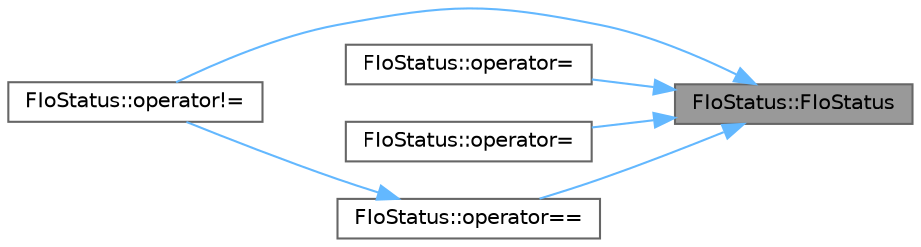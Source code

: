 digraph "FIoStatus::FIoStatus"
{
 // INTERACTIVE_SVG=YES
 // LATEX_PDF_SIZE
  bgcolor="transparent";
  edge [fontname=Helvetica,fontsize=10,labelfontname=Helvetica,labelfontsize=10];
  node [fontname=Helvetica,fontsize=10,shape=box,height=0.2,width=0.4];
  rankdir="RL";
  Node1 [id="Node000001",label="FIoStatus::FIoStatus",height=0.2,width=0.4,color="gray40", fillcolor="grey60", style="filled", fontcolor="black",tooltip=" "];
  Node1 -> Node2 [id="edge1_Node000001_Node000002",dir="back",color="steelblue1",style="solid",tooltip=" "];
  Node2 [id="Node000002",label="FIoStatus::operator!=",height=0.2,width=0.4,color="grey40", fillcolor="white", style="filled",URL="$d0/d24/classFIoStatus.html#a73b152d3c678fabf8d44f72da73873c5",tooltip=" "];
  Node1 -> Node3 [id="edge2_Node000001_Node000003",dir="back",color="steelblue1",style="solid",tooltip=" "];
  Node3 [id="Node000003",label="FIoStatus::operator=",height=0.2,width=0.4,color="grey40", fillcolor="white", style="filled",URL="$d0/d24/classFIoStatus.html#a64dcd2e296942b63af6027793c354c9b",tooltip=" "];
  Node1 -> Node4 [id="edge3_Node000001_Node000004",dir="back",color="steelblue1",style="solid",tooltip=" "];
  Node4 [id="Node000004",label="FIoStatus::operator=",height=0.2,width=0.4,color="grey40", fillcolor="white", style="filled",URL="$d0/d24/classFIoStatus.html#a368532ef66f6834afb80177b6b4f72f3",tooltip=" "];
  Node1 -> Node5 [id="edge4_Node000001_Node000005",dir="back",color="steelblue1",style="solid",tooltip=" "];
  Node5 [id="Node000005",label="FIoStatus::operator==",height=0.2,width=0.4,color="grey40", fillcolor="white", style="filled",URL="$d0/d24/classFIoStatus.html#a4a9298802845fa0967e70902abbfc89a",tooltip=" "];
  Node5 -> Node2 [id="edge5_Node000005_Node000002",dir="back",color="steelblue1",style="solid",tooltip=" "];
}
